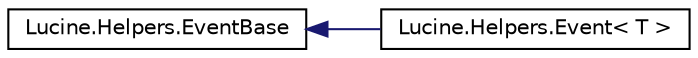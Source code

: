digraph "Graphical Class Hierarchy"
{
 // LATEX_PDF_SIZE
  edge [fontname="Helvetica",fontsize="10",labelfontname="Helvetica",labelfontsize="10"];
  node [fontname="Helvetica",fontsize="10",shape=record];
  rankdir="LR";
  Node0 [label="Lucine.Helpers.EventBase",height=0.2,width=0.4,color="black", fillcolor="white", style="filled",URL="$class_lucine_1_1_helpers_1_1_event_base.html",tooltip="Base class for event"];
  Node0 -> Node1 [dir="back",color="midnightblue",fontsize="10",style="solid",fontname="Helvetica"];
  Node1 [label="Lucine.Helpers.Event\< T \>",height=0.2,width=0.4,color="black", fillcolor="white", style="filled",URL="$class_lucine_1_1_helpers_1_1_event.html",tooltip="Event with one parameter of Type T Only one parameter event is created; if need more create a class/s..."];
}
